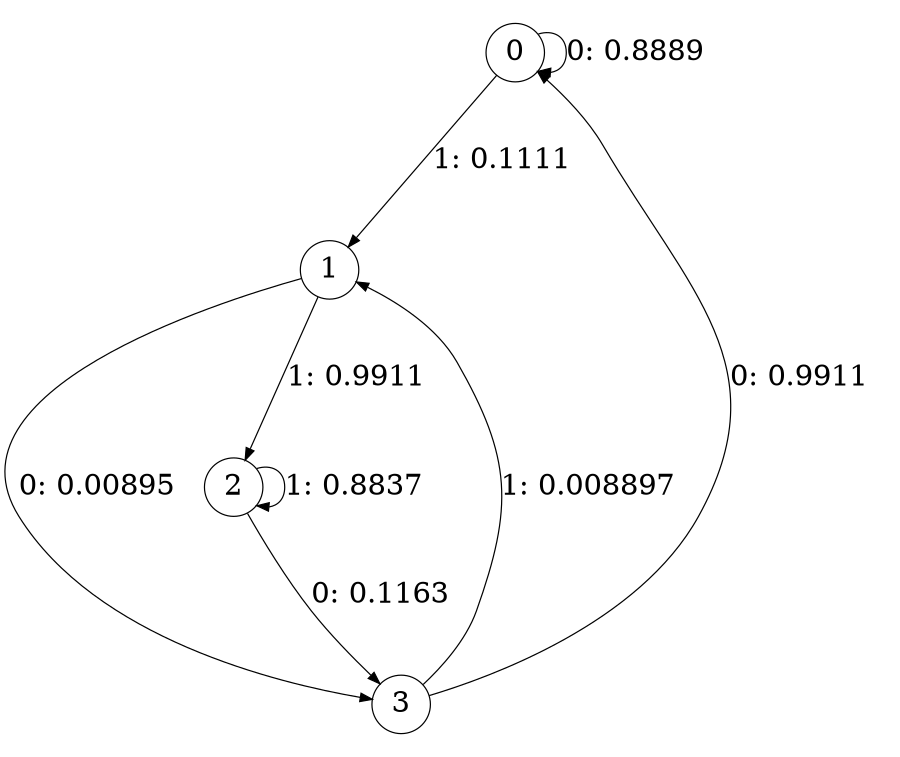 digraph "ch3_face_grouped_diff_L2" {
size = "6,8.5";
ratio = "fill";
node [shape = circle];
node [fontsize = 24];
edge [fontsize = 24];
0 -> 0 [label = "0: 0.8889   "];
0 -> 1 [label = "1: 0.1111   "];
1 -> 3 [label = "0: 0.00895  "];
1 -> 2 [label = "1: 0.9911   "];
2 -> 3 [label = "0: 0.1163   "];
2 -> 2 [label = "1: 0.8837   "];
3 -> 0 [label = "0: 0.9911   "];
3 -> 1 [label = "1: 0.008897  "];
}